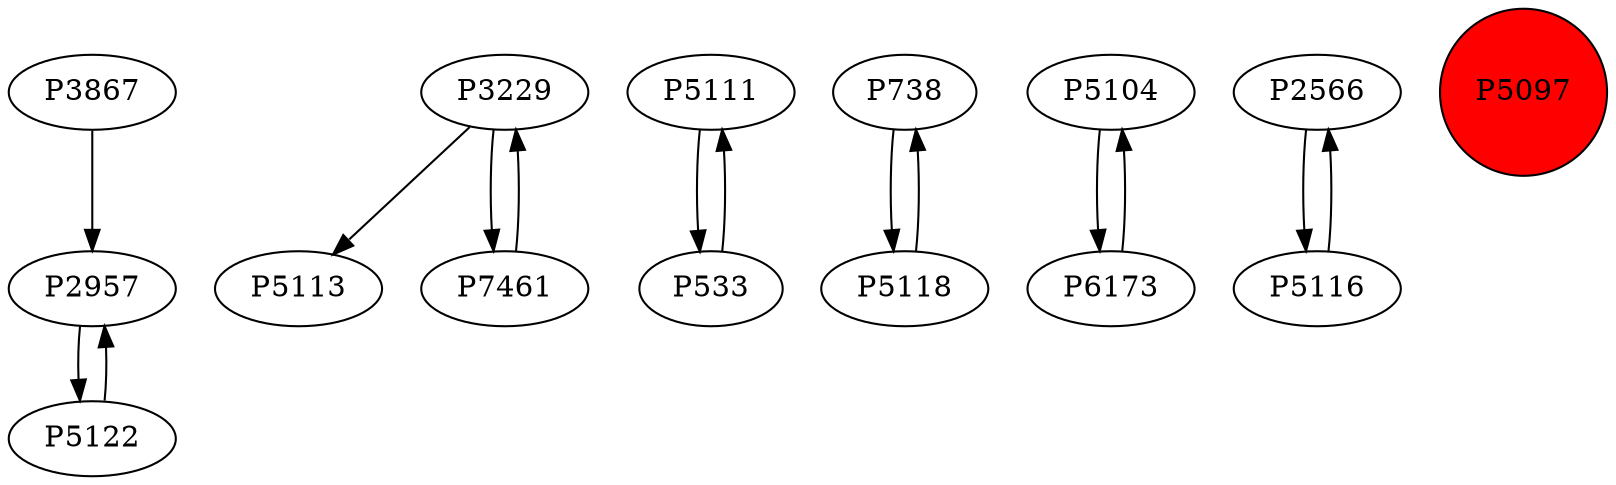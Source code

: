 digraph {
	P3867 -> P2957
	P5122 -> P2957
	P2957 -> P5122
	P3229 -> P5113
	P5111 -> P533
	P3229 -> P7461
	P738 -> P5118
	P7461 -> P3229
	P533 -> P5111
	P5118 -> P738
	P5104 -> P6173
	P6173 -> P5104
	P2566 -> P5116
	P5116 -> P2566
	P5097 [shape=circle]
	P5097 [style=filled]
	P5097 [fillcolor=red]
}
